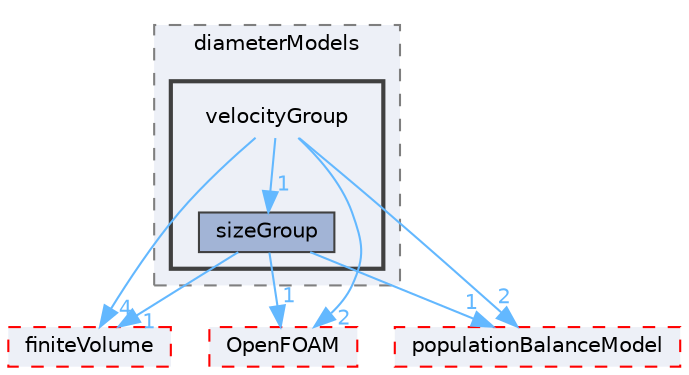 digraph "src/phaseSystemModels/reactingEuler/multiphaseSystem/diameterModels/velocityGroup"
{
 // LATEX_PDF_SIZE
  bgcolor="transparent";
  edge [fontname=Helvetica,fontsize=10,labelfontname=Helvetica,labelfontsize=10];
  node [fontname=Helvetica,fontsize=10,shape=box,height=0.2,width=0.4];
  compound=true
  subgraph clusterdir_f13031f1dba119cd3d2bb6239f50db95 {
    graph [ bgcolor="#edf0f7", pencolor="grey50", label="diameterModels", fontname=Helvetica,fontsize=10 style="filled,dashed", URL="dir_f13031f1dba119cd3d2bb6239f50db95.html",tooltip=""]
  subgraph clusterdir_e20549aebab1c73b5ec512ff445e40ab {
    graph [ bgcolor="#edf0f7", pencolor="grey25", label="", fontname=Helvetica,fontsize=10 style="filled,bold", URL="dir_e20549aebab1c73b5ec512ff445e40ab.html",tooltip=""]
    dir_e20549aebab1c73b5ec512ff445e40ab [shape=plaintext, label="velocityGroup"];
  dir_262cc2b3def3310c11210c6746ce9ffa [label="sizeGroup", fillcolor="#a2b4d6", color="grey25", style="filled", URL="dir_262cc2b3def3310c11210c6746ce9ffa.html",tooltip=""];
  }
  }
  dir_9bd15774b555cf7259a6fa18f99fe99b [label="finiteVolume", fillcolor="#edf0f7", color="red", style="filled,dashed", URL="dir_9bd15774b555cf7259a6fa18f99fe99b.html",tooltip=""];
  dir_c5473ff19b20e6ec4dfe5c310b3778a8 [label="OpenFOAM", fillcolor="#edf0f7", color="red", style="filled,dashed", URL="dir_c5473ff19b20e6ec4dfe5c310b3778a8.html",tooltip=""];
  dir_e9c594d8f3b0b5d00e00b870816d9586 [label="populationBalanceModel", fillcolor="#edf0f7", color="red", style="filled,dashed", URL="dir_e9c594d8f3b0b5d00e00b870816d9586.html",tooltip=""];
  dir_e20549aebab1c73b5ec512ff445e40ab->dir_262cc2b3def3310c11210c6746ce9ffa [headlabel="1", labeldistance=1.5 headhref="dir_004270_003571.html" href="dir_004270_003571.html" color="steelblue1" fontcolor="steelblue1"];
  dir_e20549aebab1c73b5ec512ff445e40ab->dir_9bd15774b555cf7259a6fa18f99fe99b [headlabel="4", labeldistance=1.5 headhref="dir_004270_001387.html" href="dir_004270_001387.html" color="steelblue1" fontcolor="steelblue1"];
  dir_e20549aebab1c73b5ec512ff445e40ab->dir_c5473ff19b20e6ec4dfe5c310b3778a8 [headlabel="2", labeldistance=1.5 headhref="dir_004270_002695.html" href="dir_004270_002695.html" color="steelblue1" fontcolor="steelblue1"];
  dir_e20549aebab1c73b5ec512ff445e40ab->dir_e9c594d8f3b0b5d00e00b870816d9586 [headlabel="2", labeldistance=1.5 headhref="dir_004270_003002.html" href="dir_004270_003002.html" color="steelblue1" fontcolor="steelblue1"];
  dir_262cc2b3def3310c11210c6746ce9ffa->dir_9bd15774b555cf7259a6fa18f99fe99b [headlabel="1", labeldistance=1.5 headhref="dir_003571_001387.html" href="dir_003571_001387.html" color="steelblue1" fontcolor="steelblue1"];
  dir_262cc2b3def3310c11210c6746ce9ffa->dir_c5473ff19b20e6ec4dfe5c310b3778a8 [headlabel="1", labeldistance=1.5 headhref="dir_003571_002695.html" href="dir_003571_002695.html" color="steelblue1" fontcolor="steelblue1"];
  dir_262cc2b3def3310c11210c6746ce9ffa->dir_e9c594d8f3b0b5d00e00b870816d9586 [headlabel="1", labeldistance=1.5 headhref="dir_003571_003002.html" href="dir_003571_003002.html" color="steelblue1" fontcolor="steelblue1"];
}
